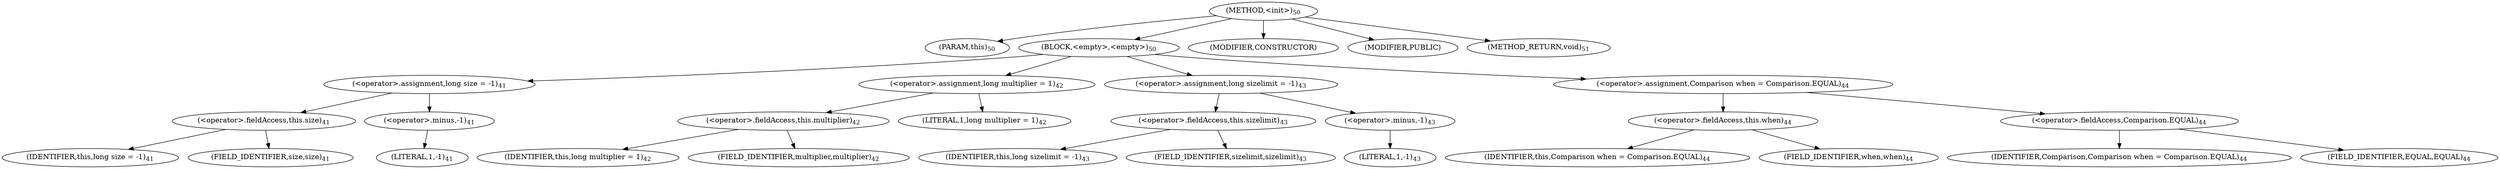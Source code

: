 digraph "&lt;init&gt;" {  
"56" [label = <(METHOD,&lt;init&gt;)<SUB>50</SUB>> ]
"57" [label = <(PARAM,this)<SUB>50</SUB>> ]
"58" [label = <(BLOCK,&lt;empty&gt;,&lt;empty&gt;)<SUB>50</SUB>> ]
"59" [label = <(&lt;operator&gt;.assignment,long size = -1)<SUB>41</SUB>> ]
"60" [label = <(&lt;operator&gt;.fieldAccess,this.size)<SUB>41</SUB>> ]
"61" [label = <(IDENTIFIER,this,long size = -1)<SUB>41</SUB>> ]
"62" [label = <(FIELD_IDENTIFIER,size,size)<SUB>41</SUB>> ]
"63" [label = <(&lt;operator&gt;.minus,-1)<SUB>41</SUB>> ]
"64" [label = <(LITERAL,1,-1)<SUB>41</SUB>> ]
"65" [label = <(&lt;operator&gt;.assignment,long multiplier = 1)<SUB>42</SUB>> ]
"66" [label = <(&lt;operator&gt;.fieldAccess,this.multiplier)<SUB>42</SUB>> ]
"67" [label = <(IDENTIFIER,this,long multiplier = 1)<SUB>42</SUB>> ]
"68" [label = <(FIELD_IDENTIFIER,multiplier,multiplier)<SUB>42</SUB>> ]
"69" [label = <(LITERAL,1,long multiplier = 1)<SUB>42</SUB>> ]
"70" [label = <(&lt;operator&gt;.assignment,long sizelimit = -1)<SUB>43</SUB>> ]
"71" [label = <(&lt;operator&gt;.fieldAccess,this.sizelimit)<SUB>43</SUB>> ]
"72" [label = <(IDENTIFIER,this,long sizelimit = -1)<SUB>43</SUB>> ]
"73" [label = <(FIELD_IDENTIFIER,sizelimit,sizelimit)<SUB>43</SUB>> ]
"74" [label = <(&lt;operator&gt;.minus,-1)<SUB>43</SUB>> ]
"75" [label = <(LITERAL,1,-1)<SUB>43</SUB>> ]
"76" [label = <(&lt;operator&gt;.assignment,Comparison when = Comparison.EQUAL)<SUB>44</SUB>> ]
"77" [label = <(&lt;operator&gt;.fieldAccess,this.when)<SUB>44</SUB>> ]
"78" [label = <(IDENTIFIER,this,Comparison when = Comparison.EQUAL)<SUB>44</SUB>> ]
"79" [label = <(FIELD_IDENTIFIER,when,when)<SUB>44</SUB>> ]
"80" [label = <(&lt;operator&gt;.fieldAccess,Comparison.EQUAL)<SUB>44</SUB>> ]
"81" [label = <(IDENTIFIER,Comparison,Comparison when = Comparison.EQUAL)<SUB>44</SUB>> ]
"82" [label = <(FIELD_IDENTIFIER,EQUAL,EQUAL)<SUB>44</SUB>> ]
"83" [label = <(MODIFIER,CONSTRUCTOR)> ]
"84" [label = <(MODIFIER,PUBLIC)> ]
"85" [label = <(METHOD_RETURN,void)<SUB>51</SUB>> ]
  "56" -> "57" 
  "56" -> "58" 
  "56" -> "83" 
  "56" -> "84" 
  "56" -> "85" 
  "58" -> "59" 
  "58" -> "65" 
  "58" -> "70" 
  "58" -> "76" 
  "59" -> "60" 
  "59" -> "63" 
  "60" -> "61" 
  "60" -> "62" 
  "63" -> "64" 
  "65" -> "66" 
  "65" -> "69" 
  "66" -> "67" 
  "66" -> "68" 
  "70" -> "71" 
  "70" -> "74" 
  "71" -> "72" 
  "71" -> "73" 
  "74" -> "75" 
  "76" -> "77" 
  "76" -> "80" 
  "77" -> "78" 
  "77" -> "79" 
  "80" -> "81" 
  "80" -> "82" 
}
